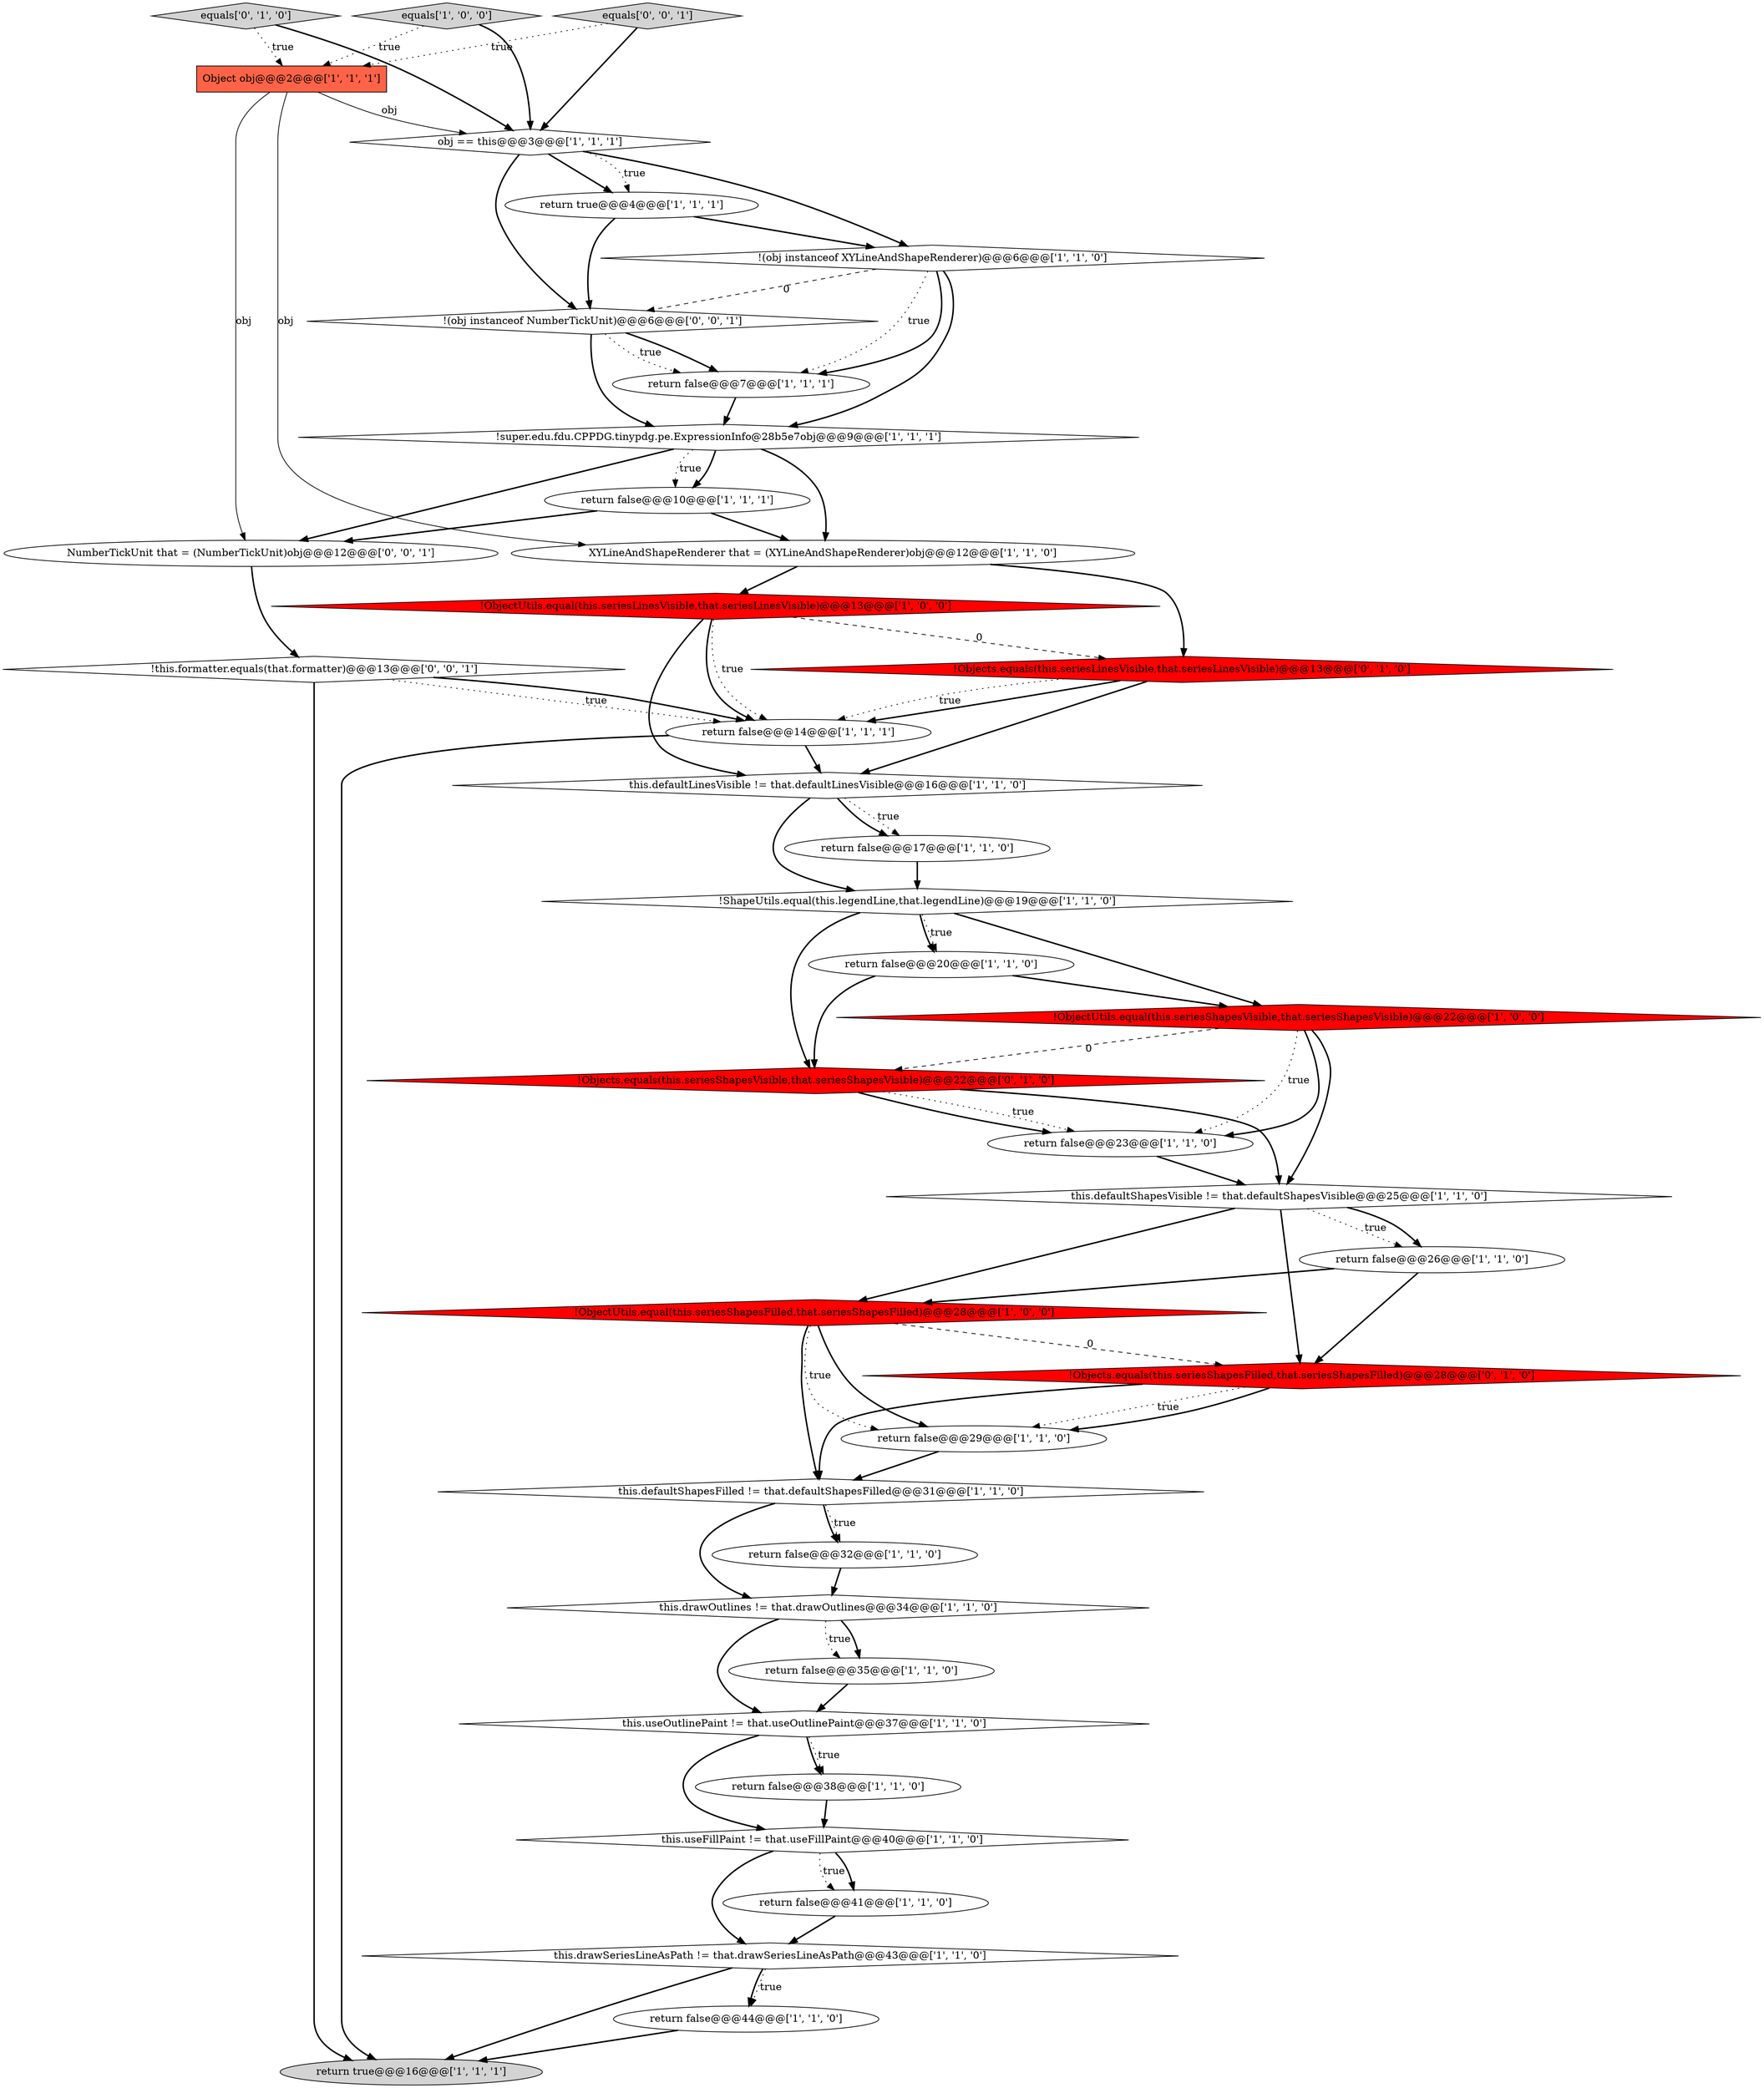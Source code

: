 digraph {
9 [style = filled, label = "return false@@@35@@@['1', '1', '0']", fillcolor = white, shape = ellipse image = "AAA0AAABBB1BBB"];
11 [style = filled, label = "!ObjectUtils.equal(this.seriesShapesVisible,that.seriesShapesVisible)@@@22@@@['1', '0', '0']", fillcolor = red, shape = diamond image = "AAA1AAABBB1BBB"];
3 [style = filled, label = "this.useOutlinePaint != that.useOutlinePaint@@@37@@@['1', '1', '0']", fillcolor = white, shape = diamond image = "AAA0AAABBB1BBB"];
33 [style = filled, label = "!Objects.equals(this.seriesShapesVisible,that.seriesShapesVisible)@@@22@@@['0', '1', '0']", fillcolor = red, shape = diamond image = "AAA1AAABBB2BBB"];
16 [style = filled, label = "this.defaultShapesVisible != that.defaultShapesVisible@@@25@@@['1', '1', '0']", fillcolor = white, shape = diamond image = "AAA0AAABBB1BBB"];
13 [style = filled, label = "this.useFillPaint != that.useFillPaint@@@40@@@['1', '1', '0']", fillcolor = white, shape = diamond image = "AAA0AAABBB1BBB"];
22 [style = filled, label = "return true@@@4@@@['1', '1', '1']", fillcolor = white, shape = ellipse image = "AAA0AAABBB1BBB"];
23 [style = filled, label = "!(obj instanceof XYLineAndShapeRenderer)@@@6@@@['1', '1', '0']", fillcolor = white, shape = diamond image = "AAA0AAABBB1BBB"];
39 [style = filled, label = "!(obj instanceof NumberTickUnit)@@@6@@@['0', '0', '1']", fillcolor = white, shape = diamond image = "AAA0AAABBB3BBB"];
25 [style = filled, label = "this.defaultLinesVisible != that.defaultLinesVisible@@@16@@@['1', '1', '0']", fillcolor = white, shape = diamond image = "AAA0AAABBB1BBB"];
18 [style = filled, label = "return false@@@26@@@['1', '1', '0']", fillcolor = white, shape = ellipse image = "AAA0AAABBB1BBB"];
26 [style = filled, label = "!ShapeUtils.equal(this.legendLine,that.legendLine)@@@19@@@['1', '1', '0']", fillcolor = white, shape = diamond image = "AAA0AAABBB1BBB"];
34 [style = filled, label = "equals['0', '1', '0']", fillcolor = lightgray, shape = diamond image = "AAA0AAABBB2BBB"];
30 [style = filled, label = "this.drawOutlines != that.drawOutlines@@@34@@@['1', '1', '0']", fillcolor = white, shape = diamond image = "AAA0AAABBB1BBB"];
2 [style = filled, label = "return false@@@41@@@['1', '1', '0']", fillcolor = white, shape = ellipse image = "AAA0AAABBB1BBB"];
21 [style = filled, label = "return false@@@38@@@['1', '1', '0']", fillcolor = white, shape = ellipse image = "AAA0AAABBB1BBB"];
6 [style = filled, label = "!super.edu.fdu.CPPDG.tinypdg.pe.ExpressionInfo@28b5e7obj@@@9@@@['1', '1', '1']", fillcolor = white, shape = diamond image = "AAA0AAABBB1BBB"];
1 [style = filled, label = "return false@@@7@@@['1', '1', '1']", fillcolor = white, shape = ellipse image = "AAA0AAABBB1BBB"];
27 [style = filled, label = "return false@@@10@@@['1', '1', '1']", fillcolor = white, shape = ellipse image = "AAA0AAABBB1BBB"];
35 [style = filled, label = "!Objects.equals(this.seriesLinesVisible,that.seriesLinesVisible)@@@13@@@['0', '1', '0']", fillcolor = red, shape = diamond image = "AAA1AAABBB2BBB"];
19 [style = filled, label = "return false@@@20@@@['1', '1', '0']", fillcolor = white, shape = ellipse image = "AAA0AAABBB1BBB"];
37 [style = filled, label = "!this.formatter.equals(that.formatter)@@@13@@@['0', '0', '1']", fillcolor = white, shape = diamond image = "AAA0AAABBB3BBB"];
36 [style = filled, label = "NumberTickUnit that = (NumberTickUnit)obj@@@12@@@['0', '0', '1']", fillcolor = white, shape = ellipse image = "AAA0AAABBB3BBB"];
12 [style = filled, label = "!ObjectUtils.equal(this.seriesShapesFilled,that.seriesShapesFilled)@@@28@@@['1', '0', '0']", fillcolor = red, shape = diamond image = "AAA1AAABBB1BBB"];
14 [style = filled, label = "return true@@@16@@@['1', '1', '1']", fillcolor = lightgray, shape = ellipse image = "AAA0AAABBB1BBB"];
5 [style = filled, label = "return false@@@44@@@['1', '1', '0']", fillcolor = white, shape = ellipse image = "AAA0AAABBB1BBB"];
7 [style = filled, label = "return false@@@14@@@['1', '1', '1']", fillcolor = white, shape = ellipse image = "AAA0AAABBB1BBB"];
20 [style = filled, label = "obj == this@@@3@@@['1', '1', '1']", fillcolor = white, shape = diamond image = "AAA0AAABBB1BBB"];
15 [style = filled, label = "XYLineAndShapeRenderer that = (XYLineAndShapeRenderer)obj@@@12@@@['1', '1', '0']", fillcolor = white, shape = ellipse image = "AAA0AAABBB1BBB"];
24 [style = filled, label = "this.drawSeriesLineAsPath != that.drawSeriesLineAsPath@@@43@@@['1', '1', '0']", fillcolor = white, shape = diamond image = "AAA0AAABBB1BBB"];
8 [style = filled, label = "return false@@@29@@@['1', '1', '0']", fillcolor = white, shape = ellipse image = "AAA0AAABBB1BBB"];
28 [style = filled, label = "return false@@@17@@@['1', '1', '0']", fillcolor = white, shape = ellipse image = "AAA0AAABBB1BBB"];
32 [style = filled, label = "!Objects.equals(this.seriesShapesFilled,that.seriesShapesFilled)@@@28@@@['0', '1', '0']", fillcolor = red, shape = diamond image = "AAA1AAABBB2BBB"];
0 [style = filled, label = "equals['1', '0', '0']", fillcolor = lightgray, shape = diamond image = "AAA0AAABBB1BBB"];
10 [style = filled, label = "this.defaultShapesFilled != that.defaultShapesFilled@@@31@@@['1', '1', '0']", fillcolor = white, shape = diamond image = "AAA0AAABBB1BBB"];
38 [style = filled, label = "equals['0', '0', '1']", fillcolor = lightgray, shape = diamond image = "AAA0AAABBB3BBB"];
4 [style = filled, label = "return false@@@23@@@['1', '1', '0']", fillcolor = white, shape = ellipse image = "AAA0AAABBB1BBB"];
31 [style = filled, label = "!ObjectUtils.equal(this.seriesLinesVisible,that.seriesLinesVisible)@@@13@@@['1', '0', '0']", fillcolor = red, shape = diamond image = "AAA1AAABBB1BBB"];
29 [style = filled, label = "return false@@@32@@@['1', '1', '0']", fillcolor = white, shape = ellipse image = "AAA0AAABBB1BBB"];
17 [style = filled, label = "Object obj@@@2@@@['1', '1', '1']", fillcolor = tomato, shape = box image = "AAA0AAABBB1BBB"];
8->10 [style = bold, label=""];
34->20 [style = bold, label=""];
29->30 [style = bold, label=""];
12->8 [style = dotted, label="true"];
11->33 [style = dashed, label="0"];
39->6 [style = bold, label=""];
26->19 [style = dotted, label="true"];
19->11 [style = bold, label=""];
25->28 [style = dotted, label="true"];
27->15 [style = bold, label=""];
26->11 [style = bold, label=""];
10->29 [style = dotted, label="true"];
31->7 [style = dotted, label="true"];
17->15 [style = solid, label="obj"];
7->14 [style = bold, label=""];
12->10 [style = bold, label=""];
32->8 [style = dotted, label="true"];
23->39 [style = dashed, label="0"];
18->32 [style = bold, label=""];
2->24 [style = bold, label=""];
35->7 [style = bold, label=""];
24->5 [style = dotted, label="true"];
4->16 [style = bold, label=""];
21->13 [style = bold, label=""];
11->16 [style = bold, label=""];
25->28 [style = bold, label=""];
33->16 [style = bold, label=""];
33->4 [style = dotted, label="true"];
17->20 [style = solid, label="obj"];
37->7 [style = dotted, label="true"];
18->12 [style = bold, label=""];
16->32 [style = bold, label=""];
22->23 [style = bold, label=""];
32->10 [style = bold, label=""];
15->35 [style = bold, label=""];
24->5 [style = bold, label=""];
23->1 [style = dotted, label="true"];
31->35 [style = dashed, label="0"];
20->23 [style = bold, label=""];
15->31 [style = bold, label=""];
25->26 [style = bold, label=""];
20->39 [style = bold, label=""];
30->9 [style = dotted, label="true"];
0->20 [style = bold, label=""];
20->22 [style = dotted, label="true"];
36->37 [style = bold, label=""];
16->18 [style = dotted, label="true"];
19->33 [style = bold, label=""];
38->20 [style = bold, label=""];
16->18 [style = bold, label=""];
31->25 [style = bold, label=""];
13->24 [style = bold, label=""];
35->7 [style = dotted, label="true"];
12->32 [style = dashed, label="0"];
11->4 [style = bold, label=""];
33->4 [style = bold, label=""];
28->26 [style = bold, label=""];
30->9 [style = bold, label=""];
11->4 [style = dotted, label="true"];
26->19 [style = bold, label=""];
31->7 [style = bold, label=""];
37->7 [style = bold, label=""];
6->15 [style = bold, label=""];
35->25 [style = bold, label=""];
13->2 [style = dotted, label="true"];
6->27 [style = bold, label=""];
32->8 [style = bold, label=""];
1->6 [style = bold, label=""];
30->3 [style = bold, label=""];
3->21 [style = dotted, label="true"];
12->8 [style = bold, label=""];
23->6 [style = bold, label=""];
9->3 [style = bold, label=""];
22->39 [style = bold, label=""];
3->21 [style = bold, label=""];
39->1 [style = bold, label=""];
17->36 [style = solid, label="obj"];
6->27 [style = dotted, label="true"];
39->1 [style = dotted, label="true"];
10->30 [style = bold, label=""];
13->2 [style = bold, label=""];
27->36 [style = bold, label=""];
5->14 [style = bold, label=""];
6->36 [style = bold, label=""];
20->22 [style = bold, label=""];
24->14 [style = bold, label=""];
37->14 [style = bold, label=""];
10->29 [style = bold, label=""];
34->17 [style = dotted, label="true"];
38->17 [style = dotted, label="true"];
23->1 [style = bold, label=""];
3->13 [style = bold, label=""];
0->17 [style = dotted, label="true"];
7->25 [style = bold, label=""];
26->33 [style = bold, label=""];
16->12 [style = bold, label=""];
}
